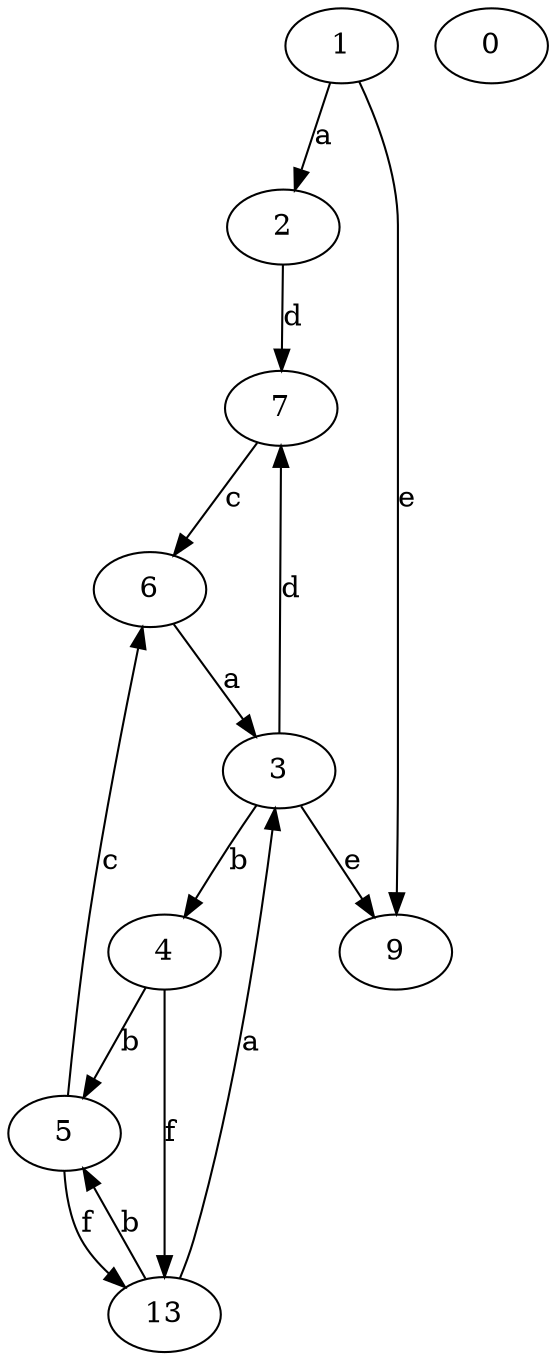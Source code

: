 strict digraph  {
2;
3;
0;
4;
5;
6;
7;
9;
1;
13;
2 -> 7  [label=d];
3 -> 4  [label=b];
3 -> 7  [label=d];
3 -> 9  [label=e];
4 -> 5  [label=b];
4 -> 13  [label=f];
5 -> 6  [label=c];
5 -> 13  [label=f];
6 -> 3  [label=a];
7 -> 6  [label=c];
1 -> 2  [label=a];
1 -> 9  [label=e];
13 -> 3  [label=a];
13 -> 5  [label=b];
}
